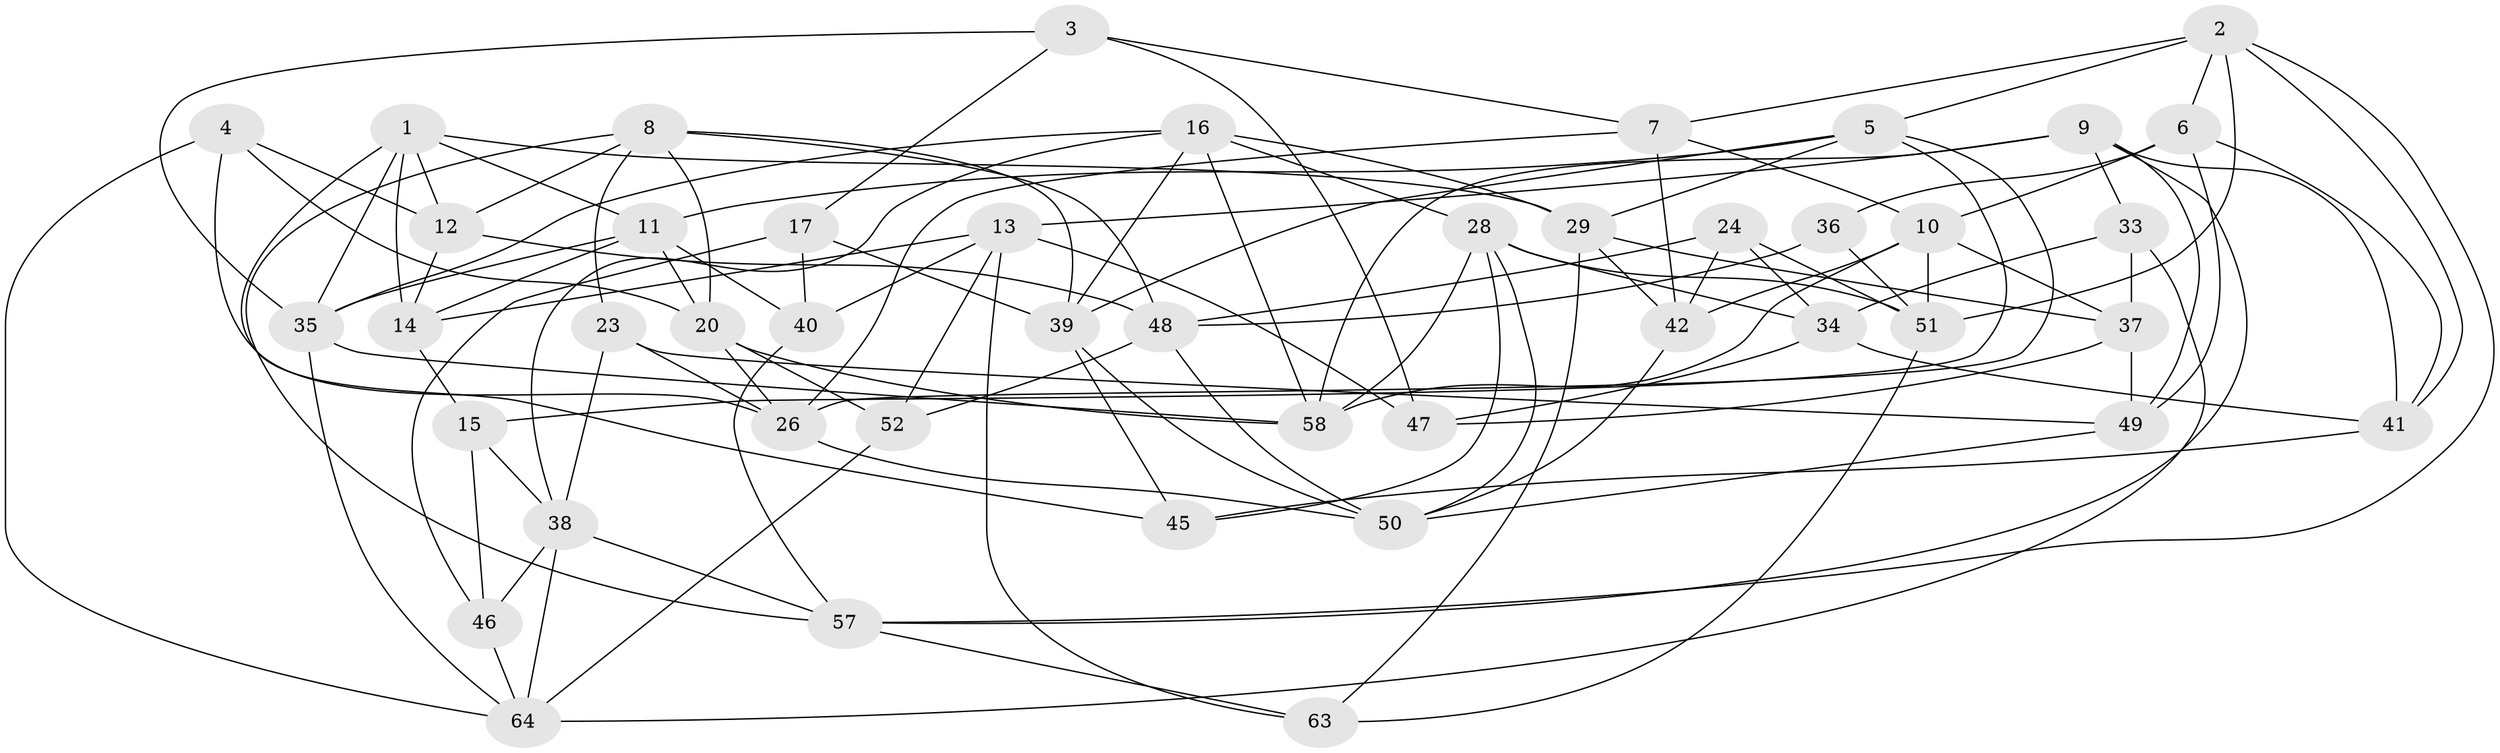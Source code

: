 // Generated by graph-tools (version 1.1) at 2025/24/03/03/25 07:24:23]
// undirected, 45 vertices, 116 edges
graph export_dot {
graph [start="1"]
  node [color=gray90,style=filled];
  1 [super="+53"];
  2 [super="+27"];
  3;
  4;
  5 [super="+19"];
  6 [super="+54"];
  7 [super="+55"];
  8 [super="+30"];
  9 [super="+32"];
  10 [super="+22"];
  11 [super="+25"];
  12 [super="+66"];
  13 [super="+18"];
  14 [super="+60"];
  15;
  16 [super="+21"];
  17;
  20 [super="+31"];
  23;
  24;
  26 [super="+65"];
  28 [super="+62"];
  29 [super="+73"];
  33;
  34 [super="+59"];
  35 [super="+61"];
  36;
  37 [super="+43"];
  38 [super="+68"];
  39 [super="+75"];
  40;
  41 [super="+44"];
  42 [super="+56"];
  45;
  46;
  47;
  48 [super="+72"];
  49 [super="+67"];
  50 [super="+74"];
  51 [super="+70"];
  52;
  57 [super="+76"];
  58 [super="+71"];
  63;
  64 [super="+69"];
  1 -- 35;
  1 -- 29;
  1 -- 12;
  1 -- 11;
  1 -- 45;
  1 -- 14;
  2 -- 57;
  2 -- 41;
  2 -- 7;
  2 -- 51;
  2 -- 5;
  2 -- 6;
  3 -- 47;
  3 -- 7;
  3 -- 17;
  3 -- 35;
  4 -- 12;
  4 -- 26;
  4 -- 20;
  4 -- 64;
  5 -- 29;
  5 -- 11;
  5 -- 15;
  5 -- 26;
  5 -- 39;
  6 -- 10;
  6 -- 49;
  6 -- 36 [weight=2];
  6 -- 41;
  7 -- 42 [weight=2];
  7 -- 26;
  7 -- 10;
  8 -- 20;
  8 -- 39;
  8 -- 57;
  8 -- 48;
  8 -- 12;
  8 -- 23;
  9 -- 49;
  9 -- 58;
  9 -- 41;
  9 -- 57;
  9 -- 13;
  9 -- 33;
  10 -- 42;
  10 -- 51;
  10 -- 37;
  10 -- 58;
  11 -- 40;
  11 -- 35;
  11 -- 20;
  11 -- 14;
  12 -- 48;
  12 -- 14 [weight=2];
  13 -- 14;
  13 -- 47;
  13 -- 63;
  13 -- 40;
  13 -- 52;
  14 -- 15;
  15 -- 38;
  15 -- 46;
  16 -- 35;
  16 -- 28;
  16 -- 29;
  16 -- 38;
  16 -- 39;
  16 -- 58;
  17 -- 46;
  17 -- 40;
  17 -- 39;
  20 -- 52;
  20 -- 26;
  20 -- 58;
  23 -- 26;
  23 -- 49;
  23 -- 38;
  24 -- 51;
  24 -- 34;
  24 -- 42;
  24 -- 48;
  26 -- 50;
  28 -- 50;
  28 -- 34;
  28 -- 58;
  28 -- 45;
  28 -- 51;
  29 -- 37;
  29 -- 63;
  29 -- 42;
  33 -- 64;
  33 -- 34;
  33 -- 37;
  34 -- 41 [weight=2];
  34 -- 47;
  35 -- 58;
  35 -- 64;
  36 -- 51;
  36 -- 48;
  37 -- 49 [weight=2];
  37 -- 47;
  38 -- 46;
  38 -- 64;
  38 -- 57;
  39 -- 50;
  39 -- 45;
  40 -- 57;
  41 -- 45;
  42 -- 50;
  46 -- 64;
  48 -- 52;
  48 -- 50;
  49 -- 50;
  51 -- 63;
  52 -- 64;
  57 -- 63;
}
